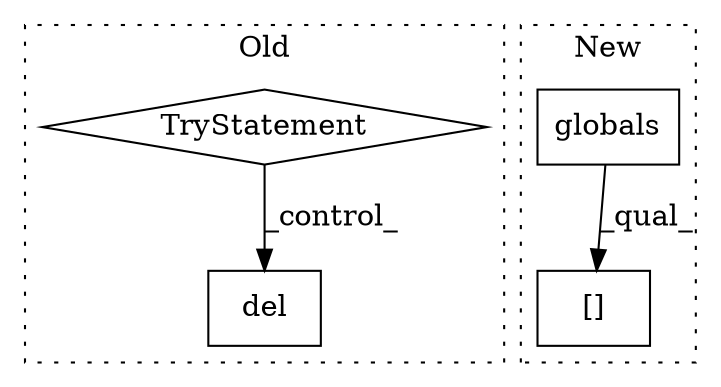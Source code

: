 digraph G {
subgraph cluster0 {
1 [label="del" a="32" s="1702,1742" l="4,1" shape="box"];
4 [label="TryStatement" a="54" s="1690" l="4" shape="diamond"];
label = "Old";
style="dotted";
}
subgraph cluster1 {
2 [label="globals" a="32" s="1771" l="9" shape="box"];
3 [label="[]" a="2" s="1900,1916" l="12,1" shape="box"];
label = "New";
style="dotted";
}
2 -> 3 [label="_qual_"];
4 -> 1 [label="_control_"];
}